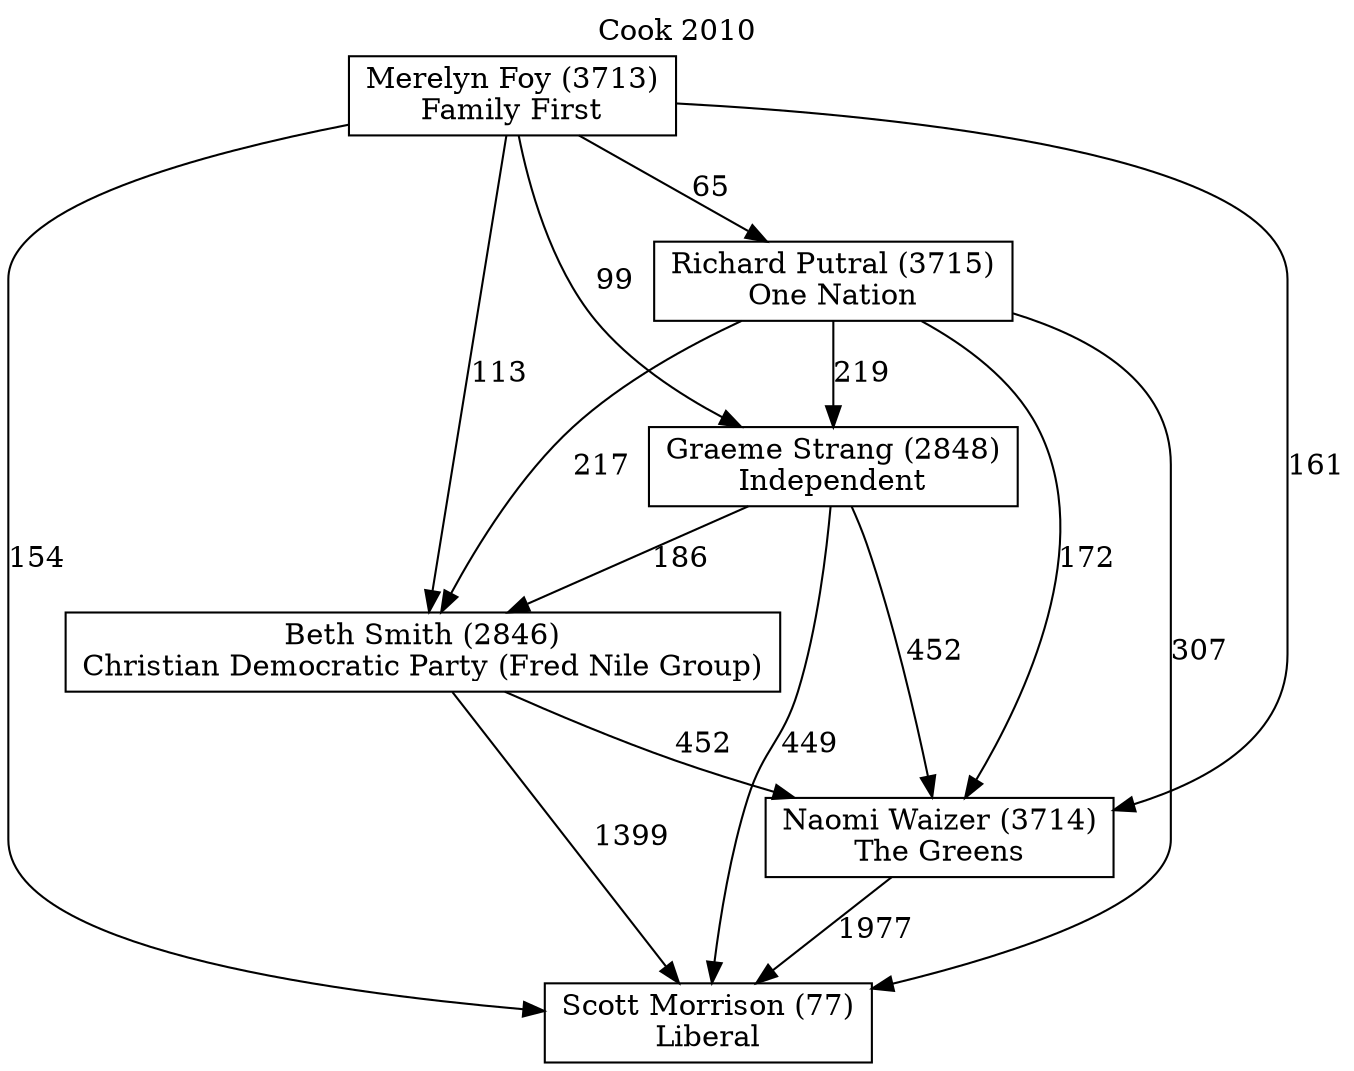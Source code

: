 // House preference flow
digraph "Scott Morrison (77)_Cook_2010" {
	graph [label="Cook 2010" labelloc=t mclimit=10]
	node [shape=box]
	"Scott Morrison (77)" [label="Scott Morrison (77)
Liberal"]
	"Naomi Waizer (3714)" [label="Naomi Waizer (3714)
The Greens"]
	"Beth Smith (2846)" [label="Beth Smith (2846)
Christian Democratic Party (Fred Nile Group)"]
	"Graeme Strang (2848)" [label="Graeme Strang (2848)
Independent"]
	"Richard Putral (3715)" [label="Richard Putral (3715)
One Nation"]
	"Merelyn Foy (3713)" [label="Merelyn Foy (3713)
Family First"]
	"Naomi Waizer (3714)" -> "Scott Morrison (77)" [label=1977]
	"Beth Smith (2846)" -> "Naomi Waizer (3714)" [label=452]
	"Graeme Strang (2848)" -> "Beth Smith (2846)" [label=186]
	"Richard Putral (3715)" -> "Graeme Strang (2848)" [label=219]
	"Merelyn Foy (3713)" -> "Richard Putral (3715)" [label=65]
	"Beth Smith (2846)" -> "Scott Morrison (77)" [label=1399]
	"Graeme Strang (2848)" -> "Scott Morrison (77)" [label=449]
	"Richard Putral (3715)" -> "Scott Morrison (77)" [label=307]
	"Merelyn Foy (3713)" -> "Scott Morrison (77)" [label=154]
	"Merelyn Foy (3713)" -> "Graeme Strang (2848)" [label=99]
	"Richard Putral (3715)" -> "Beth Smith (2846)" [label=217]
	"Merelyn Foy (3713)" -> "Beth Smith (2846)" [label=113]
	"Graeme Strang (2848)" -> "Naomi Waizer (3714)" [label=452]
	"Richard Putral (3715)" -> "Naomi Waizer (3714)" [label=172]
	"Merelyn Foy (3713)" -> "Naomi Waizer (3714)" [label=161]
}
